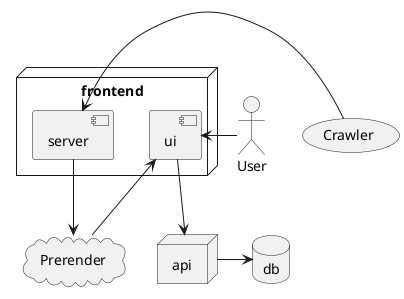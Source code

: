 @startuml
(Crawler)
actor User

node "frontend" {
  [ui]
  [server]
}

node "api"  {
}

database "db" {
}

cloud "Prerender" {
}


[server] --> Prerender
[ui] --> api
api -> db

Prerender -> ui

User -> ui
Crawler -> [server]
@enduml
